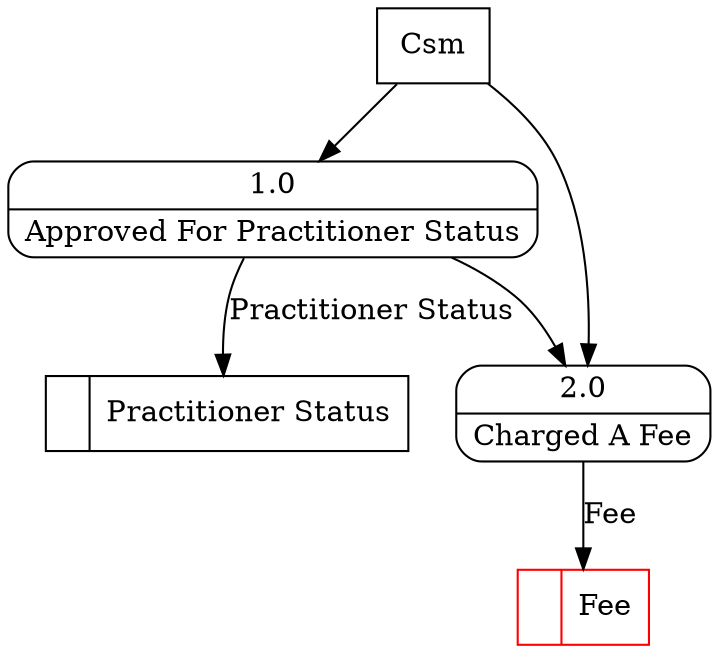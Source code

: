 digraph dfd2{ 
node[shape=record]
200 [label="<f0>  |<f1> Fee " color=red];
201 [label="<f0>  |<f1> Practitioner Status " ];
202 [label="Csm" shape=box];
203 [label="{<f0> 1.0|<f1> Approved For Practitioner Status }" shape=Mrecord];
204 [label="{<f0> 2.0|<f1> Charged A Fee }" shape=Mrecord];
202 -> 203
202 -> 204
203 -> 204
203 -> 201 [label="Practitioner Status"]
204 -> 200 [label="Fee"]
}